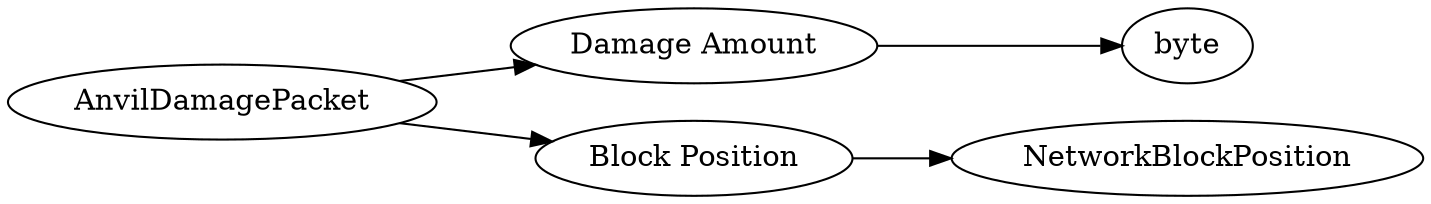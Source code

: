 digraph "AnvilDamagePacket" {
rankdir = LR
0
0 -> 1
1 -> 2
0 -> 3
3 -> 4

0 [label="AnvilDamagePacket",comment="name: \"AnvilDamagePacket\", typeName: \"\", id: 0, branchId: 141, recurseId: -1, attributes: 0, notes: \"\""];
1 [label="Damage Amount",comment="name: \"Damage Amount\", typeName: \"\", id: 1, branchId: 0, recurseId: -1, attributes: 0, notes: \"\""];
2 [label="byte",comment="name: \"byte\", typeName: \"\", id: 2, branchId: 0, recurseId: -1, attributes: 512, notes: \"\""];
3 [label="Block Position",comment="name: \"Block Position\", typeName: \"NetworkBlockPosition\", id: 3, branchId: 0, recurseId: -1, attributes: 256, notes: \"\""];
4 [label="NetworkBlockPosition",comment="name: \"NetworkBlockPosition\", typeName: \"\", id: 4, branchId: 0, recurseId: -1, attributes: 512, notes: \"\""];
{ rank = max;2;4}

}
